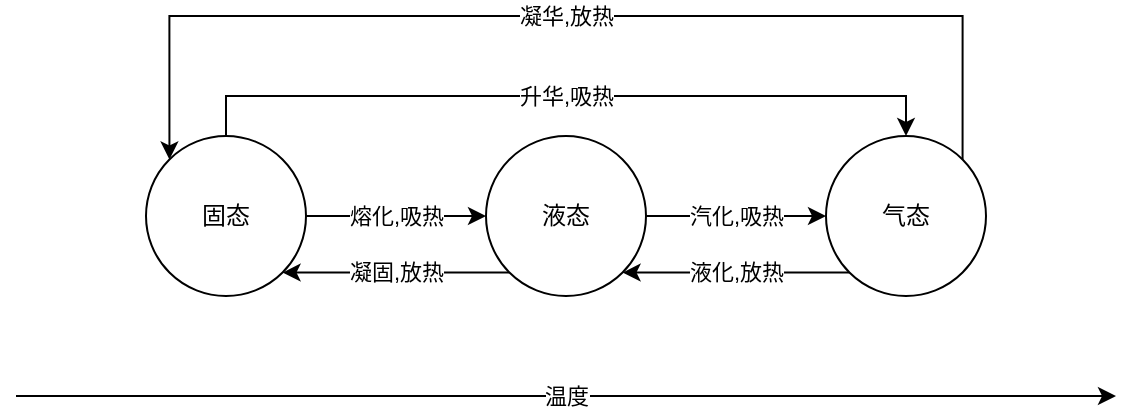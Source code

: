 <mxfile version="15.8.7" type="device"><diagram id="VC5OqKI58Y05h7ad5S28" name="第 1 页"><mxGraphModel dx="1278" dy="660" grid="1" gridSize="10" guides="1" tooltips="1" connect="1" arrows="1" fold="1" page="1" pageScale="1" pageWidth="827" pageHeight="1169" math="0" shadow="0"><root><mxCell id="0"/><mxCell id="1" parent="0"/><mxCell id="kOlZ2jGd0B7gktpySIgZ-11" value="熔化,吸热" style="edgeStyle=orthogonalEdgeStyle;rounded=0;orthogonalLoop=1;jettySize=auto;html=1;entryX=0;entryY=0.5;entryDx=0;entryDy=0;" edge="1" parent="1" source="kOlZ2jGd0B7gktpySIgZ-1" target="kOlZ2jGd0B7gktpySIgZ-8"><mxGeometry relative="1" as="geometry"/></mxCell><mxCell id="kOlZ2jGd0B7gktpySIgZ-17" value="升华,吸热" style="edgeStyle=orthogonalEdgeStyle;rounded=0;orthogonalLoop=1;jettySize=auto;html=1;exitX=0.5;exitY=0;exitDx=0;exitDy=0;entryX=0.5;entryY=0;entryDx=0;entryDy=0;" edge="1" parent="1" source="kOlZ2jGd0B7gktpySIgZ-1" target="kOlZ2jGd0B7gktpySIgZ-9"><mxGeometry relative="1" as="geometry"/></mxCell><mxCell id="kOlZ2jGd0B7gktpySIgZ-1" value="固态" style="ellipse;whiteSpace=wrap;html=1;aspect=fixed;" vertex="1" parent="1"><mxGeometry x="135" y="110" width="80" height="80" as="geometry"/></mxCell><mxCell id="kOlZ2jGd0B7gktpySIgZ-5" value="" style="endArrow=classic;html=1;rounded=0;" edge="1" parent="1"><mxGeometry relative="1" as="geometry"><mxPoint x="70" y="240" as="sourcePoint"/><mxPoint x="620" y="240" as="targetPoint"/><Array as="points"><mxPoint x="350" y="240"/></Array></mxGeometry></mxCell><mxCell id="kOlZ2jGd0B7gktpySIgZ-6" value="温度" style="edgeLabel;resizable=0;html=1;align=center;verticalAlign=middle;" connectable="0" vertex="1" parent="kOlZ2jGd0B7gktpySIgZ-5"><mxGeometry relative="1" as="geometry"/></mxCell><mxCell id="kOlZ2jGd0B7gktpySIgZ-12" value="汽化,吸热" style="edgeStyle=orthogonalEdgeStyle;rounded=0;orthogonalLoop=1;jettySize=auto;html=1;entryX=0;entryY=0.5;entryDx=0;entryDy=0;" edge="1" parent="1" source="kOlZ2jGd0B7gktpySIgZ-8" target="kOlZ2jGd0B7gktpySIgZ-9"><mxGeometry relative="1" as="geometry"/></mxCell><mxCell id="kOlZ2jGd0B7gktpySIgZ-14" value="凝固,放热" style="edgeStyle=orthogonalEdgeStyle;rounded=0;orthogonalLoop=1;jettySize=auto;html=1;exitX=0;exitY=1;exitDx=0;exitDy=0;entryX=1;entryY=1;entryDx=0;entryDy=0;" edge="1" parent="1" source="kOlZ2jGd0B7gktpySIgZ-8" target="kOlZ2jGd0B7gktpySIgZ-1"><mxGeometry relative="1" as="geometry"/></mxCell><mxCell id="kOlZ2jGd0B7gktpySIgZ-8" value="液态" style="ellipse;whiteSpace=wrap;html=1;aspect=fixed;" vertex="1" parent="1"><mxGeometry x="305" y="110" width="80" height="80" as="geometry"/></mxCell><mxCell id="kOlZ2jGd0B7gktpySIgZ-16" value="液化,放热" style="edgeStyle=orthogonalEdgeStyle;rounded=0;orthogonalLoop=1;jettySize=auto;html=1;exitX=0;exitY=1;exitDx=0;exitDy=0;entryX=1;entryY=1;entryDx=0;entryDy=0;" edge="1" parent="1" source="kOlZ2jGd0B7gktpySIgZ-9" target="kOlZ2jGd0B7gktpySIgZ-8"><mxGeometry relative="1" as="geometry"/></mxCell><mxCell id="kOlZ2jGd0B7gktpySIgZ-18" value="凝华,放热" style="edgeStyle=orthogonalEdgeStyle;rounded=0;orthogonalLoop=1;jettySize=auto;html=1;exitX=1;exitY=0;exitDx=0;exitDy=0;entryX=0;entryY=0;entryDx=0;entryDy=0;" edge="1" parent="1" source="kOlZ2jGd0B7gktpySIgZ-9" target="kOlZ2jGd0B7gktpySIgZ-1"><mxGeometry relative="1" as="geometry"><Array as="points"><mxPoint x="543" y="50"/><mxPoint x="147" y="50"/></Array></mxGeometry></mxCell><mxCell id="kOlZ2jGd0B7gktpySIgZ-9" value="气态" style="ellipse;whiteSpace=wrap;html=1;aspect=fixed;" vertex="1" parent="1"><mxGeometry x="475" y="110" width="80" height="80" as="geometry"/></mxCell></root></mxGraphModel></diagram></mxfile>
